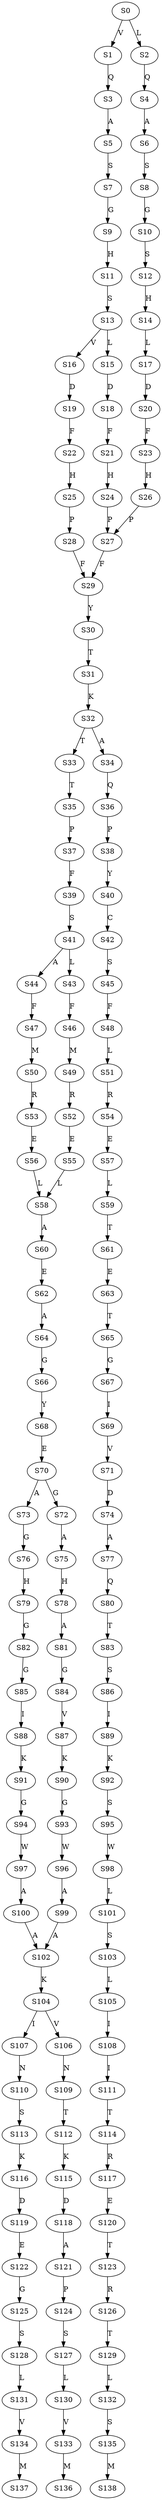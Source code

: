 strict digraph  {
	S0 -> S1 [ label = V ];
	S0 -> S2 [ label = L ];
	S1 -> S3 [ label = Q ];
	S2 -> S4 [ label = Q ];
	S3 -> S5 [ label = A ];
	S4 -> S6 [ label = A ];
	S5 -> S7 [ label = S ];
	S6 -> S8 [ label = S ];
	S7 -> S9 [ label = G ];
	S8 -> S10 [ label = G ];
	S9 -> S11 [ label = H ];
	S10 -> S12 [ label = S ];
	S11 -> S13 [ label = S ];
	S12 -> S14 [ label = H ];
	S13 -> S15 [ label = L ];
	S13 -> S16 [ label = V ];
	S14 -> S17 [ label = L ];
	S15 -> S18 [ label = D ];
	S16 -> S19 [ label = D ];
	S17 -> S20 [ label = D ];
	S18 -> S21 [ label = F ];
	S19 -> S22 [ label = F ];
	S20 -> S23 [ label = F ];
	S21 -> S24 [ label = H ];
	S22 -> S25 [ label = H ];
	S23 -> S26 [ label = H ];
	S24 -> S27 [ label = P ];
	S25 -> S28 [ label = P ];
	S26 -> S27 [ label = P ];
	S27 -> S29 [ label = F ];
	S28 -> S29 [ label = F ];
	S29 -> S30 [ label = Y ];
	S30 -> S31 [ label = T ];
	S31 -> S32 [ label = K ];
	S32 -> S33 [ label = T ];
	S32 -> S34 [ label = A ];
	S33 -> S35 [ label = T ];
	S34 -> S36 [ label = Q ];
	S35 -> S37 [ label = P ];
	S36 -> S38 [ label = P ];
	S37 -> S39 [ label = F ];
	S38 -> S40 [ label = Y ];
	S39 -> S41 [ label = S ];
	S40 -> S42 [ label = C ];
	S41 -> S43 [ label = L ];
	S41 -> S44 [ label = A ];
	S42 -> S45 [ label = S ];
	S43 -> S46 [ label = F ];
	S44 -> S47 [ label = F ];
	S45 -> S48 [ label = F ];
	S46 -> S49 [ label = M ];
	S47 -> S50 [ label = M ];
	S48 -> S51 [ label = L ];
	S49 -> S52 [ label = R ];
	S50 -> S53 [ label = R ];
	S51 -> S54 [ label = R ];
	S52 -> S55 [ label = E ];
	S53 -> S56 [ label = E ];
	S54 -> S57 [ label = E ];
	S55 -> S58 [ label = L ];
	S56 -> S58 [ label = L ];
	S57 -> S59 [ label = L ];
	S58 -> S60 [ label = A ];
	S59 -> S61 [ label = T ];
	S60 -> S62 [ label = E ];
	S61 -> S63 [ label = E ];
	S62 -> S64 [ label = A ];
	S63 -> S65 [ label = T ];
	S64 -> S66 [ label = G ];
	S65 -> S67 [ label = G ];
	S66 -> S68 [ label = Y ];
	S67 -> S69 [ label = I ];
	S68 -> S70 [ label = E ];
	S69 -> S71 [ label = V ];
	S70 -> S72 [ label = G ];
	S70 -> S73 [ label = A ];
	S71 -> S74 [ label = D ];
	S72 -> S75 [ label = A ];
	S73 -> S76 [ label = G ];
	S74 -> S77 [ label = A ];
	S75 -> S78 [ label = H ];
	S76 -> S79 [ label = H ];
	S77 -> S80 [ label = Q ];
	S78 -> S81 [ label = A ];
	S79 -> S82 [ label = G ];
	S80 -> S83 [ label = T ];
	S81 -> S84 [ label = G ];
	S82 -> S85 [ label = G ];
	S83 -> S86 [ label = S ];
	S84 -> S87 [ label = V ];
	S85 -> S88 [ label = I ];
	S86 -> S89 [ label = I ];
	S87 -> S90 [ label = K ];
	S88 -> S91 [ label = K ];
	S89 -> S92 [ label = K ];
	S90 -> S93 [ label = G ];
	S91 -> S94 [ label = G ];
	S92 -> S95 [ label = S ];
	S93 -> S96 [ label = W ];
	S94 -> S97 [ label = W ];
	S95 -> S98 [ label = W ];
	S96 -> S99 [ label = A ];
	S97 -> S100 [ label = A ];
	S98 -> S101 [ label = L ];
	S99 -> S102 [ label = A ];
	S100 -> S102 [ label = A ];
	S101 -> S103 [ label = S ];
	S102 -> S104 [ label = K ];
	S103 -> S105 [ label = L ];
	S104 -> S106 [ label = V ];
	S104 -> S107 [ label = I ];
	S105 -> S108 [ label = I ];
	S106 -> S109 [ label = N ];
	S107 -> S110 [ label = N ];
	S108 -> S111 [ label = I ];
	S109 -> S112 [ label = T ];
	S110 -> S113 [ label = S ];
	S111 -> S114 [ label = T ];
	S112 -> S115 [ label = K ];
	S113 -> S116 [ label = K ];
	S114 -> S117 [ label = R ];
	S115 -> S118 [ label = D ];
	S116 -> S119 [ label = D ];
	S117 -> S120 [ label = E ];
	S118 -> S121 [ label = A ];
	S119 -> S122 [ label = E ];
	S120 -> S123 [ label = T ];
	S121 -> S124 [ label = P ];
	S122 -> S125 [ label = G ];
	S123 -> S126 [ label = R ];
	S124 -> S127 [ label = S ];
	S125 -> S128 [ label = S ];
	S126 -> S129 [ label = T ];
	S127 -> S130 [ label = L ];
	S128 -> S131 [ label = L ];
	S129 -> S132 [ label = L ];
	S130 -> S133 [ label = V ];
	S131 -> S134 [ label = V ];
	S132 -> S135 [ label = S ];
	S133 -> S136 [ label = M ];
	S134 -> S137 [ label = M ];
	S135 -> S138 [ label = M ];
}
